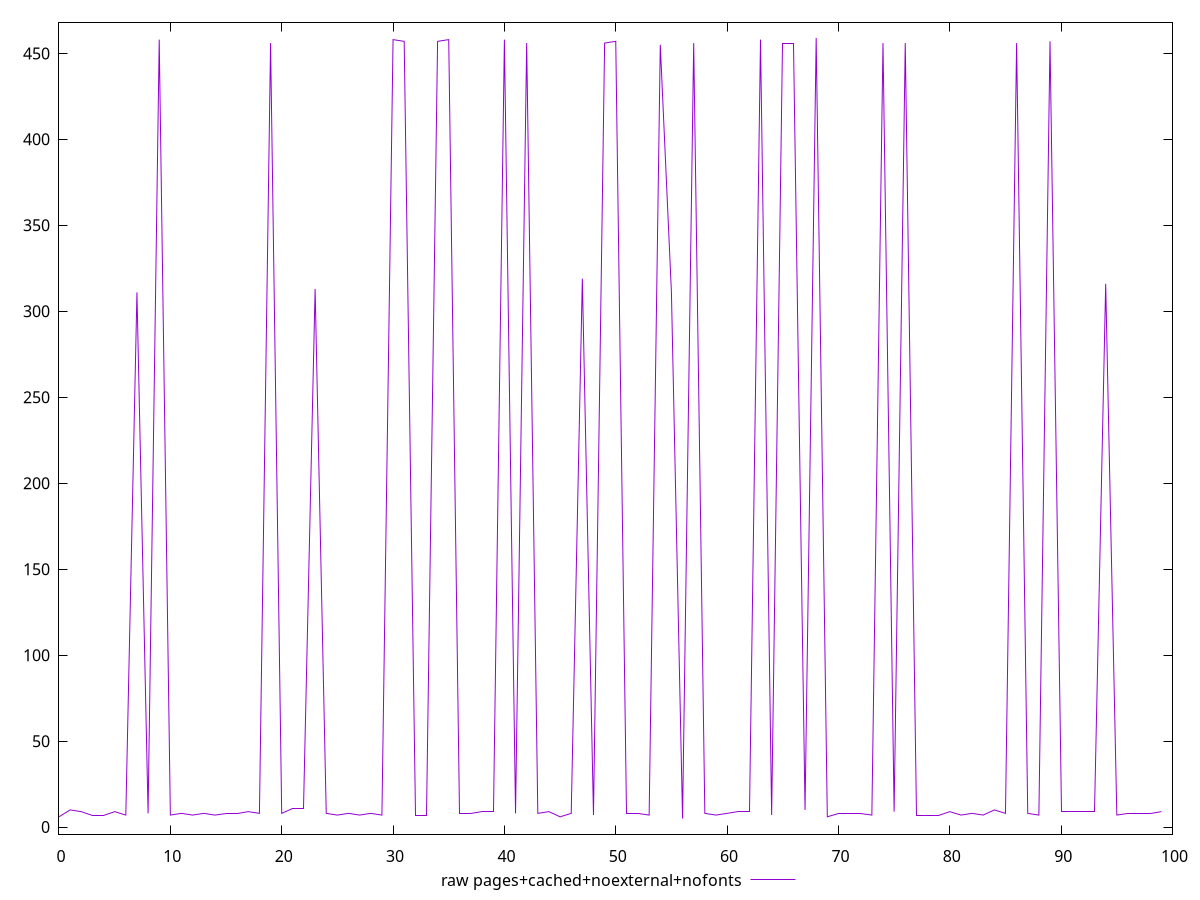 $_rawPagesCachedNoexternalNofonts <<EOF
6
10
9
7
7
9
7
311
8
458
7
8
7
8
7
8
8
9
8
456
8
11
11
313
8
7
8
7
8
7
458
457
7
7
457
458
8
8
9
9
458
8
456
8
9
6
8
319
7
456
457
8
8
7
455
311
5
456
8
7
8
9
9
458
7
456
456
10
459
6
8
8
8
7
456
9
456
7
7
7
9
7
8
7
10
8
456
8
7
457
9
9
9
9
316
7
8
8
8
9
EOF
set key outside below
set terminal pngcairo
set output "report_00006_2020-11-02T20-21-41.718Z/render-blocking-resources/pages+cached+noexternal+nofonts//raw.png"
set yrange [-4.08:468.08]
plot $_rawPagesCachedNoexternalNofonts title "raw pages+cached+noexternal+nofonts" with line ,